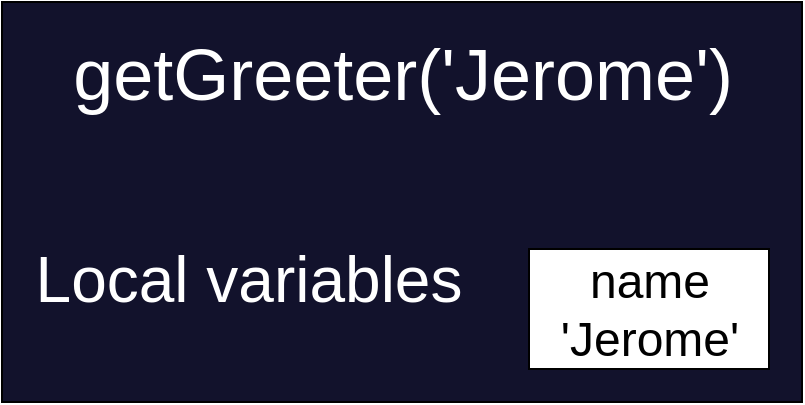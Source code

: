 <mxfile version="11.1.1" type="device"><diagram id="S3rLpVTunmJSIUBuRmyw" name="Page-1"><mxGraphModel dx="786" dy="427" grid="0" gridSize="10" guides="1" tooltips="1" connect="1" arrows="1" fold="1" page="1" pageScale="1" pageWidth="850" pageHeight="1100" math="0" shadow="0"><root><mxCell id="0"/><mxCell id="1" parent="0"/><mxCell id="C-ngyzXTjWLZQ3qNsZRl-2" value="" style="rounded=0;whiteSpace=wrap;html=1;fillColor=#12122C;" vertex="1" parent="1"><mxGeometry x="238" y="75" width="400" height="200" as="geometry"/></mxCell><mxCell id="C-ngyzXTjWLZQ3qNsZRl-3" value="&lt;font color=&quot;#ffffff&quot; style=&quot;font-size: 36px&quot;&gt;getGreeter('Jerome')&lt;/font&gt;" style="text;html=1;strokeColor=none;fillColor=none;align=center;verticalAlign=middle;whiteSpace=wrap;rounded=0;" vertex="1" parent="1"><mxGeometry x="314.5" y="101" width="247" height="20" as="geometry"/></mxCell><mxCell id="C-ngyzXTjWLZQ3qNsZRl-6" value="" style="group" vertex="1" connectable="0" parent="1"><mxGeometry x="501.5" y="198.5" width="120" height="60" as="geometry"/></mxCell><mxCell id="C-ngyzXTjWLZQ3qNsZRl-5" value="" style="rounded=0;whiteSpace=wrap;html=1;fillColor=#FFFFFF;gradientColor=none;" vertex="1" parent="C-ngyzXTjWLZQ3qNsZRl-6"><mxGeometry width="120" height="60" as="geometry"/></mxCell><mxCell id="C-ngyzXTjWLZQ3qNsZRl-4" value="&lt;font style=&quot;font-size: 24px&quot;&gt;name&lt;br&gt;'Jerome'&lt;br&gt;&lt;/font&gt;" style="text;html=1;strokeColor=none;fillColor=none;align=center;verticalAlign=middle;whiteSpace=wrap;rounded=0;" vertex="1" parent="C-ngyzXTjWLZQ3qNsZRl-6"><mxGeometry x="16" y="5.5" width="88" height="49" as="geometry"/></mxCell><mxCell id="C-ngyzXTjWLZQ3qNsZRl-7" value="&lt;font color=&quot;#ffffff&quot; style=&quot;font-size: 32px&quot;&gt;Local variables&lt;/font&gt;" style="text;html=1;strokeColor=none;fillColor=none;align=center;verticalAlign=middle;whiteSpace=wrap;rounded=0;" vertex="1" parent="1"><mxGeometry x="238" y="204" width="247" height="20" as="geometry"/></mxCell></root></mxGraphModel></diagram></mxfile>